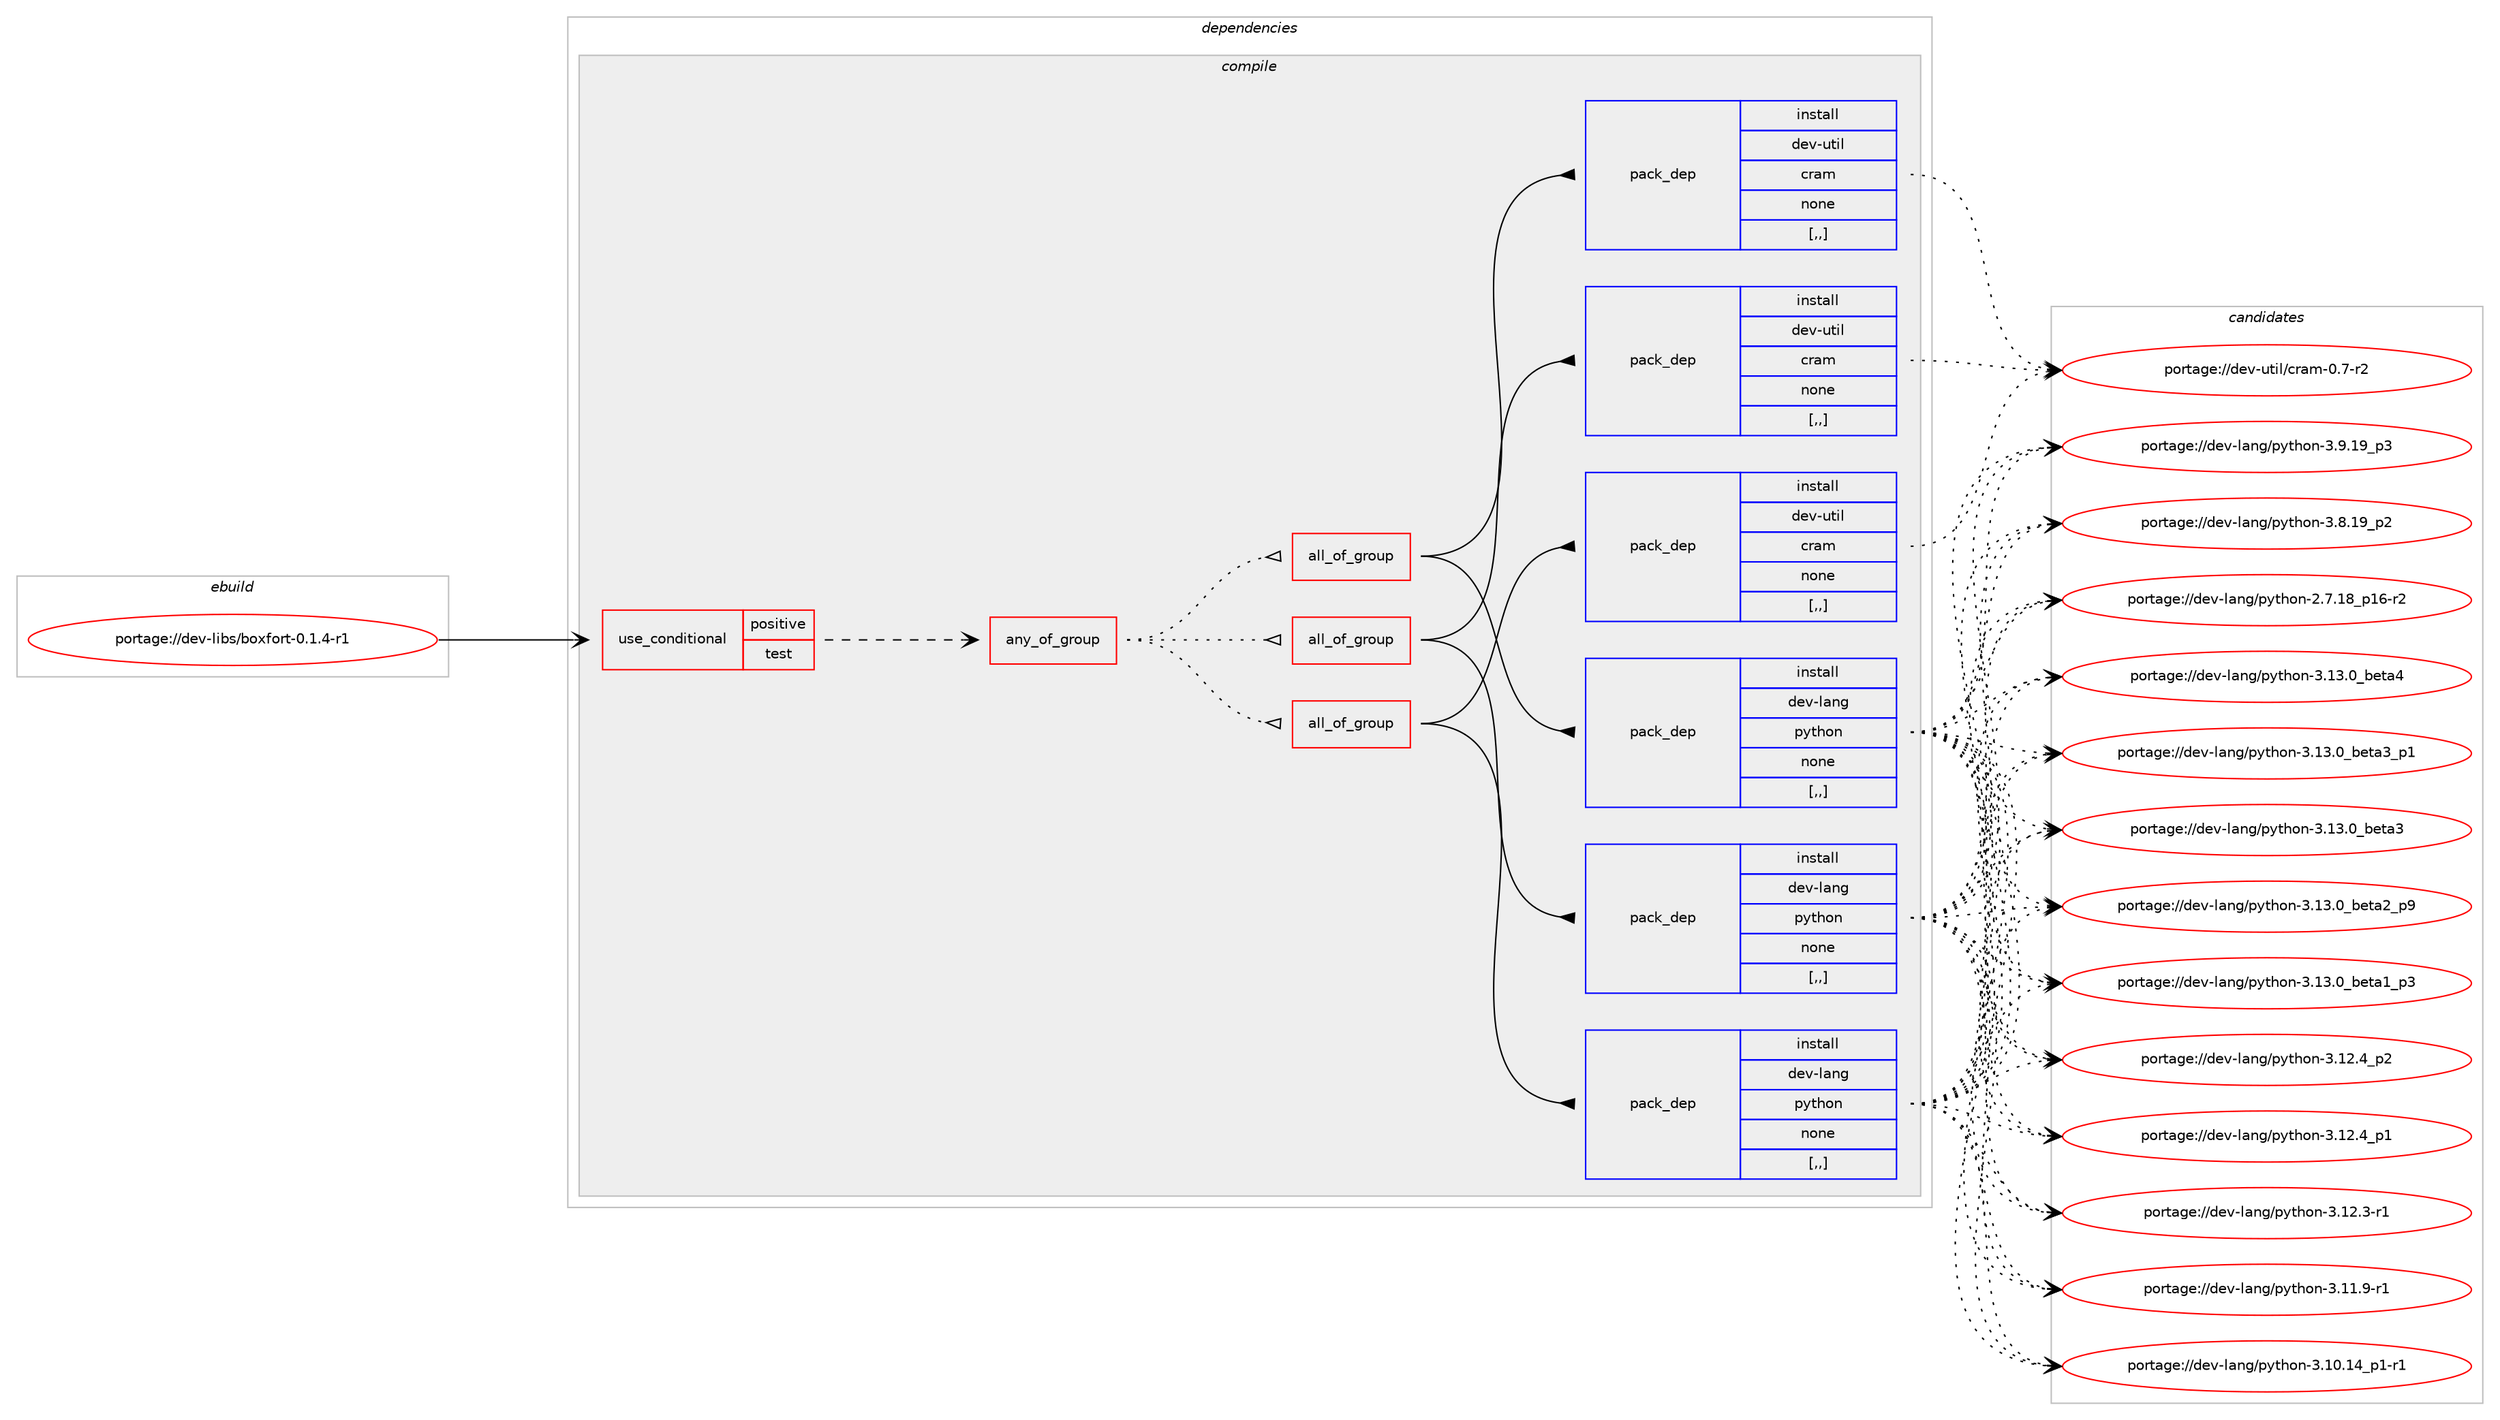 digraph prolog {

# *************
# Graph options
# *************

newrank=true;
concentrate=true;
compound=true;
graph [rankdir=LR,fontname=Helvetica,fontsize=10,ranksep=1.5];#, ranksep=2.5, nodesep=0.2];
edge  [arrowhead=vee];
node  [fontname=Helvetica,fontsize=10];

# **********
# The ebuild
# **********

subgraph cluster_leftcol {
color=gray;
label=<<i>ebuild</i>>;
id [label="portage://dev-libs/boxfort-0.1.4-r1", color=red, width=4, href="../dev-libs/boxfort-0.1.4-r1.svg"];
}

# ****************
# The dependencies
# ****************

subgraph cluster_midcol {
color=gray;
label=<<i>dependencies</i>>;
subgraph cluster_compile {
fillcolor="#eeeeee";
style=filled;
label=<<i>compile</i>>;
subgraph cond26045 {
dependency107303 [label=<<TABLE BORDER="0" CELLBORDER="1" CELLSPACING="0" CELLPADDING="4"><TR><TD ROWSPAN="3" CELLPADDING="10">use_conditional</TD></TR><TR><TD>positive</TD></TR><TR><TD>test</TD></TR></TABLE>>, shape=none, color=red];
subgraph any1012 {
dependency107304 [label=<<TABLE BORDER="0" CELLBORDER="1" CELLSPACING="0" CELLPADDING="4"><TR><TD CELLPADDING="10">any_of_group</TD></TR></TABLE>>, shape=none, color=red];subgraph all143 {
dependency107305 [label=<<TABLE BORDER="0" CELLBORDER="1" CELLSPACING="0" CELLPADDING="4"><TR><TD CELLPADDING="10">all_of_group</TD></TR></TABLE>>, shape=none, color=red];subgraph pack80106 {
dependency107306 [label=<<TABLE BORDER="0" CELLBORDER="1" CELLSPACING="0" CELLPADDING="4" WIDTH="220"><TR><TD ROWSPAN="6" CELLPADDING="30">pack_dep</TD></TR><TR><TD WIDTH="110">install</TD></TR><TR><TD>dev-lang</TD></TR><TR><TD>python</TD></TR><TR><TD>none</TD></TR><TR><TD>[,,]</TD></TR></TABLE>>, shape=none, color=blue];
}
dependency107305:e -> dependency107306:w [weight=20,style="solid",arrowhead="inv"];
subgraph pack80107 {
dependency107307 [label=<<TABLE BORDER="0" CELLBORDER="1" CELLSPACING="0" CELLPADDING="4" WIDTH="220"><TR><TD ROWSPAN="6" CELLPADDING="30">pack_dep</TD></TR><TR><TD WIDTH="110">install</TD></TR><TR><TD>dev-util</TD></TR><TR><TD>cram</TD></TR><TR><TD>none</TD></TR><TR><TD>[,,]</TD></TR></TABLE>>, shape=none, color=blue];
}
dependency107305:e -> dependency107307:w [weight=20,style="solid",arrowhead="inv"];
}
dependency107304:e -> dependency107305:w [weight=20,style="dotted",arrowhead="oinv"];
subgraph all144 {
dependency107308 [label=<<TABLE BORDER="0" CELLBORDER="1" CELLSPACING="0" CELLPADDING="4"><TR><TD CELLPADDING="10">all_of_group</TD></TR></TABLE>>, shape=none, color=red];subgraph pack80108 {
dependency107309 [label=<<TABLE BORDER="0" CELLBORDER="1" CELLSPACING="0" CELLPADDING="4" WIDTH="220"><TR><TD ROWSPAN="6" CELLPADDING="30">pack_dep</TD></TR><TR><TD WIDTH="110">install</TD></TR><TR><TD>dev-lang</TD></TR><TR><TD>python</TD></TR><TR><TD>none</TD></TR><TR><TD>[,,]</TD></TR></TABLE>>, shape=none, color=blue];
}
dependency107308:e -> dependency107309:w [weight=20,style="solid",arrowhead="inv"];
subgraph pack80109 {
dependency107310 [label=<<TABLE BORDER="0" CELLBORDER="1" CELLSPACING="0" CELLPADDING="4" WIDTH="220"><TR><TD ROWSPAN="6" CELLPADDING="30">pack_dep</TD></TR><TR><TD WIDTH="110">install</TD></TR><TR><TD>dev-util</TD></TR><TR><TD>cram</TD></TR><TR><TD>none</TD></TR><TR><TD>[,,]</TD></TR></TABLE>>, shape=none, color=blue];
}
dependency107308:e -> dependency107310:w [weight=20,style="solid",arrowhead="inv"];
}
dependency107304:e -> dependency107308:w [weight=20,style="dotted",arrowhead="oinv"];
subgraph all145 {
dependency107311 [label=<<TABLE BORDER="0" CELLBORDER="1" CELLSPACING="0" CELLPADDING="4"><TR><TD CELLPADDING="10">all_of_group</TD></TR></TABLE>>, shape=none, color=red];subgraph pack80110 {
dependency107312 [label=<<TABLE BORDER="0" CELLBORDER="1" CELLSPACING="0" CELLPADDING="4" WIDTH="220"><TR><TD ROWSPAN="6" CELLPADDING="30">pack_dep</TD></TR><TR><TD WIDTH="110">install</TD></TR><TR><TD>dev-lang</TD></TR><TR><TD>python</TD></TR><TR><TD>none</TD></TR><TR><TD>[,,]</TD></TR></TABLE>>, shape=none, color=blue];
}
dependency107311:e -> dependency107312:w [weight=20,style="solid",arrowhead="inv"];
subgraph pack80111 {
dependency107313 [label=<<TABLE BORDER="0" CELLBORDER="1" CELLSPACING="0" CELLPADDING="4" WIDTH="220"><TR><TD ROWSPAN="6" CELLPADDING="30">pack_dep</TD></TR><TR><TD WIDTH="110">install</TD></TR><TR><TD>dev-util</TD></TR><TR><TD>cram</TD></TR><TR><TD>none</TD></TR><TR><TD>[,,]</TD></TR></TABLE>>, shape=none, color=blue];
}
dependency107311:e -> dependency107313:w [weight=20,style="solid",arrowhead="inv"];
}
dependency107304:e -> dependency107311:w [weight=20,style="dotted",arrowhead="oinv"];
}
dependency107303:e -> dependency107304:w [weight=20,style="dashed",arrowhead="vee"];
}
id:e -> dependency107303:w [weight=20,style="solid",arrowhead="vee"];
}
subgraph cluster_compileandrun {
fillcolor="#eeeeee";
style=filled;
label=<<i>compile and run</i>>;
}
subgraph cluster_run {
fillcolor="#eeeeee";
style=filled;
label=<<i>run</i>>;
}
}

# **************
# The candidates
# **************

subgraph cluster_choices {
rank=same;
color=gray;
label=<<i>candidates</i>>;

subgraph choice80106 {
color=black;
nodesep=1;
choice1001011184510897110103471121211161041111104551464951464895981011169752 [label="portage://dev-lang/python-3.13.0_beta4", color=red, width=4,href="../dev-lang/python-3.13.0_beta4.svg"];
choice10010111845108971101034711212111610411111045514649514648959810111697519511249 [label="portage://dev-lang/python-3.13.0_beta3_p1", color=red, width=4,href="../dev-lang/python-3.13.0_beta3_p1.svg"];
choice1001011184510897110103471121211161041111104551464951464895981011169751 [label="portage://dev-lang/python-3.13.0_beta3", color=red, width=4,href="../dev-lang/python-3.13.0_beta3.svg"];
choice10010111845108971101034711212111610411111045514649514648959810111697509511257 [label="portage://dev-lang/python-3.13.0_beta2_p9", color=red, width=4,href="../dev-lang/python-3.13.0_beta2_p9.svg"];
choice10010111845108971101034711212111610411111045514649514648959810111697499511251 [label="portage://dev-lang/python-3.13.0_beta1_p3", color=red, width=4,href="../dev-lang/python-3.13.0_beta1_p3.svg"];
choice100101118451089711010347112121116104111110455146495046529511250 [label="portage://dev-lang/python-3.12.4_p2", color=red, width=4,href="../dev-lang/python-3.12.4_p2.svg"];
choice100101118451089711010347112121116104111110455146495046529511249 [label="portage://dev-lang/python-3.12.4_p1", color=red, width=4,href="../dev-lang/python-3.12.4_p1.svg"];
choice100101118451089711010347112121116104111110455146495046514511449 [label="portage://dev-lang/python-3.12.3-r1", color=red, width=4,href="../dev-lang/python-3.12.3-r1.svg"];
choice100101118451089711010347112121116104111110455146494946574511449 [label="portage://dev-lang/python-3.11.9-r1", color=red, width=4,href="../dev-lang/python-3.11.9-r1.svg"];
choice100101118451089711010347112121116104111110455146494846495295112494511449 [label="portage://dev-lang/python-3.10.14_p1-r1", color=red, width=4,href="../dev-lang/python-3.10.14_p1-r1.svg"];
choice100101118451089711010347112121116104111110455146574649579511251 [label="portage://dev-lang/python-3.9.19_p3", color=red, width=4,href="../dev-lang/python-3.9.19_p3.svg"];
choice100101118451089711010347112121116104111110455146564649579511250 [label="portage://dev-lang/python-3.8.19_p2", color=red, width=4,href="../dev-lang/python-3.8.19_p2.svg"];
choice100101118451089711010347112121116104111110455046554649569511249544511450 [label="portage://dev-lang/python-2.7.18_p16-r2", color=red, width=4,href="../dev-lang/python-2.7.18_p16-r2.svg"];
dependency107306:e -> choice1001011184510897110103471121211161041111104551464951464895981011169752:w [style=dotted,weight="100"];
dependency107306:e -> choice10010111845108971101034711212111610411111045514649514648959810111697519511249:w [style=dotted,weight="100"];
dependency107306:e -> choice1001011184510897110103471121211161041111104551464951464895981011169751:w [style=dotted,weight="100"];
dependency107306:e -> choice10010111845108971101034711212111610411111045514649514648959810111697509511257:w [style=dotted,weight="100"];
dependency107306:e -> choice10010111845108971101034711212111610411111045514649514648959810111697499511251:w [style=dotted,weight="100"];
dependency107306:e -> choice100101118451089711010347112121116104111110455146495046529511250:w [style=dotted,weight="100"];
dependency107306:e -> choice100101118451089711010347112121116104111110455146495046529511249:w [style=dotted,weight="100"];
dependency107306:e -> choice100101118451089711010347112121116104111110455146495046514511449:w [style=dotted,weight="100"];
dependency107306:e -> choice100101118451089711010347112121116104111110455146494946574511449:w [style=dotted,weight="100"];
dependency107306:e -> choice100101118451089711010347112121116104111110455146494846495295112494511449:w [style=dotted,weight="100"];
dependency107306:e -> choice100101118451089711010347112121116104111110455146574649579511251:w [style=dotted,weight="100"];
dependency107306:e -> choice100101118451089711010347112121116104111110455146564649579511250:w [style=dotted,weight="100"];
dependency107306:e -> choice100101118451089711010347112121116104111110455046554649569511249544511450:w [style=dotted,weight="100"];
}
subgraph choice80107 {
color=black;
nodesep=1;
choice10010111845117116105108479911497109454846554511450 [label="portage://dev-util/cram-0.7-r2", color=red, width=4,href="../dev-util/cram-0.7-r2.svg"];
dependency107307:e -> choice10010111845117116105108479911497109454846554511450:w [style=dotted,weight="100"];
}
subgraph choice80108 {
color=black;
nodesep=1;
choice1001011184510897110103471121211161041111104551464951464895981011169752 [label="portage://dev-lang/python-3.13.0_beta4", color=red, width=4,href="../dev-lang/python-3.13.0_beta4.svg"];
choice10010111845108971101034711212111610411111045514649514648959810111697519511249 [label="portage://dev-lang/python-3.13.0_beta3_p1", color=red, width=4,href="../dev-lang/python-3.13.0_beta3_p1.svg"];
choice1001011184510897110103471121211161041111104551464951464895981011169751 [label="portage://dev-lang/python-3.13.0_beta3", color=red, width=4,href="../dev-lang/python-3.13.0_beta3.svg"];
choice10010111845108971101034711212111610411111045514649514648959810111697509511257 [label="portage://dev-lang/python-3.13.0_beta2_p9", color=red, width=4,href="../dev-lang/python-3.13.0_beta2_p9.svg"];
choice10010111845108971101034711212111610411111045514649514648959810111697499511251 [label="portage://dev-lang/python-3.13.0_beta1_p3", color=red, width=4,href="../dev-lang/python-3.13.0_beta1_p3.svg"];
choice100101118451089711010347112121116104111110455146495046529511250 [label="portage://dev-lang/python-3.12.4_p2", color=red, width=4,href="../dev-lang/python-3.12.4_p2.svg"];
choice100101118451089711010347112121116104111110455146495046529511249 [label="portage://dev-lang/python-3.12.4_p1", color=red, width=4,href="../dev-lang/python-3.12.4_p1.svg"];
choice100101118451089711010347112121116104111110455146495046514511449 [label="portage://dev-lang/python-3.12.3-r1", color=red, width=4,href="../dev-lang/python-3.12.3-r1.svg"];
choice100101118451089711010347112121116104111110455146494946574511449 [label="portage://dev-lang/python-3.11.9-r1", color=red, width=4,href="../dev-lang/python-3.11.9-r1.svg"];
choice100101118451089711010347112121116104111110455146494846495295112494511449 [label="portage://dev-lang/python-3.10.14_p1-r1", color=red, width=4,href="../dev-lang/python-3.10.14_p1-r1.svg"];
choice100101118451089711010347112121116104111110455146574649579511251 [label="portage://dev-lang/python-3.9.19_p3", color=red, width=4,href="../dev-lang/python-3.9.19_p3.svg"];
choice100101118451089711010347112121116104111110455146564649579511250 [label="portage://dev-lang/python-3.8.19_p2", color=red, width=4,href="../dev-lang/python-3.8.19_p2.svg"];
choice100101118451089711010347112121116104111110455046554649569511249544511450 [label="portage://dev-lang/python-2.7.18_p16-r2", color=red, width=4,href="../dev-lang/python-2.7.18_p16-r2.svg"];
dependency107309:e -> choice1001011184510897110103471121211161041111104551464951464895981011169752:w [style=dotted,weight="100"];
dependency107309:e -> choice10010111845108971101034711212111610411111045514649514648959810111697519511249:w [style=dotted,weight="100"];
dependency107309:e -> choice1001011184510897110103471121211161041111104551464951464895981011169751:w [style=dotted,weight="100"];
dependency107309:e -> choice10010111845108971101034711212111610411111045514649514648959810111697509511257:w [style=dotted,weight="100"];
dependency107309:e -> choice10010111845108971101034711212111610411111045514649514648959810111697499511251:w [style=dotted,weight="100"];
dependency107309:e -> choice100101118451089711010347112121116104111110455146495046529511250:w [style=dotted,weight="100"];
dependency107309:e -> choice100101118451089711010347112121116104111110455146495046529511249:w [style=dotted,weight="100"];
dependency107309:e -> choice100101118451089711010347112121116104111110455146495046514511449:w [style=dotted,weight="100"];
dependency107309:e -> choice100101118451089711010347112121116104111110455146494946574511449:w [style=dotted,weight="100"];
dependency107309:e -> choice100101118451089711010347112121116104111110455146494846495295112494511449:w [style=dotted,weight="100"];
dependency107309:e -> choice100101118451089711010347112121116104111110455146574649579511251:w [style=dotted,weight="100"];
dependency107309:e -> choice100101118451089711010347112121116104111110455146564649579511250:w [style=dotted,weight="100"];
dependency107309:e -> choice100101118451089711010347112121116104111110455046554649569511249544511450:w [style=dotted,weight="100"];
}
subgraph choice80109 {
color=black;
nodesep=1;
choice10010111845117116105108479911497109454846554511450 [label="portage://dev-util/cram-0.7-r2", color=red, width=4,href="../dev-util/cram-0.7-r2.svg"];
dependency107310:e -> choice10010111845117116105108479911497109454846554511450:w [style=dotted,weight="100"];
}
subgraph choice80110 {
color=black;
nodesep=1;
choice1001011184510897110103471121211161041111104551464951464895981011169752 [label="portage://dev-lang/python-3.13.0_beta4", color=red, width=4,href="../dev-lang/python-3.13.0_beta4.svg"];
choice10010111845108971101034711212111610411111045514649514648959810111697519511249 [label="portage://dev-lang/python-3.13.0_beta3_p1", color=red, width=4,href="../dev-lang/python-3.13.0_beta3_p1.svg"];
choice1001011184510897110103471121211161041111104551464951464895981011169751 [label="portage://dev-lang/python-3.13.0_beta3", color=red, width=4,href="../dev-lang/python-3.13.0_beta3.svg"];
choice10010111845108971101034711212111610411111045514649514648959810111697509511257 [label="portage://dev-lang/python-3.13.0_beta2_p9", color=red, width=4,href="../dev-lang/python-3.13.0_beta2_p9.svg"];
choice10010111845108971101034711212111610411111045514649514648959810111697499511251 [label="portage://dev-lang/python-3.13.0_beta1_p3", color=red, width=4,href="../dev-lang/python-3.13.0_beta1_p3.svg"];
choice100101118451089711010347112121116104111110455146495046529511250 [label="portage://dev-lang/python-3.12.4_p2", color=red, width=4,href="../dev-lang/python-3.12.4_p2.svg"];
choice100101118451089711010347112121116104111110455146495046529511249 [label="portage://dev-lang/python-3.12.4_p1", color=red, width=4,href="../dev-lang/python-3.12.4_p1.svg"];
choice100101118451089711010347112121116104111110455146495046514511449 [label="portage://dev-lang/python-3.12.3-r1", color=red, width=4,href="../dev-lang/python-3.12.3-r1.svg"];
choice100101118451089711010347112121116104111110455146494946574511449 [label="portage://dev-lang/python-3.11.9-r1", color=red, width=4,href="../dev-lang/python-3.11.9-r1.svg"];
choice100101118451089711010347112121116104111110455146494846495295112494511449 [label="portage://dev-lang/python-3.10.14_p1-r1", color=red, width=4,href="../dev-lang/python-3.10.14_p1-r1.svg"];
choice100101118451089711010347112121116104111110455146574649579511251 [label="portage://dev-lang/python-3.9.19_p3", color=red, width=4,href="../dev-lang/python-3.9.19_p3.svg"];
choice100101118451089711010347112121116104111110455146564649579511250 [label="portage://dev-lang/python-3.8.19_p2", color=red, width=4,href="../dev-lang/python-3.8.19_p2.svg"];
choice100101118451089711010347112121116104111110455046554649569511249544511450 [label="portage://dev-lang/python-2.7.18_p16-r2", color=red, width=4,href="../dev-lang/python-2.7.18_p16-r2.svg"];
dependency107312:e -> choice1001011184510897110103471121211161041111104551464951464895981011169752:w [style=dotted,weight="100"];
dependency107312:e -> choice10010111845108971101034711212111610411111045514649514648959810111697519511249:w [style=dotted,weight="100"];
dependency107312:e -> choice1001011184510897110103471121211161041111104551464951464895981011169751:w [style=dotted,weight="100"];
dependency107312:e -> choice10010111845108971101034711212111610411111045514649514648959810111697509511257:w [style=dotted,weight="100"];
dependency107312:e -> choice10010111845108971101034711212111610411111045514649514648959810111697499511251:w [style=dotted,weight="100"];
dependency107312:e -> choice100101118451089711010347112121116104111110455146495046529511250:w [style=dotted,weight="100"];
dependency107312:e -> choice100101118451089711010347112121116104111110455146495046529511249:w [style=dotted,weight="100"];
dependency107312:e -> choice100101118451089711010347112121116104111110455146495046514511449:w [style=dotted,weight="100"];
dependency107312:e -> choice100101118451089711010347112121116104111110455146494946574511449:w [style=dotted,weight="100"];
dependency107312:e -> choice100101118451089711010347112121116104111110455146494846495295112494511449:w [style=dotted,weight="100"];
dependency107312:e -> choice100101118451089711010347112121116104111110455146574649579511251:w [style=dotted,weight="100"];
dependency107312:e -> choice100101118451089711010347112121116104111110455146564649579511250:w [style=dotted,weight="100"];
dependency107312:e -> choice100101118451089711010347112121116104111110455046554649569511249544511450:w [style=dotted,weight="100"];
}
subgraph choice80111 {
color=black;
nodesep=1;
choice10010111845117116105108479911497109454846554511450 [label="portage://dev-util/cram-0.7-r2", color=red, width=4,href="../dev-util/cram-0.7-r2.svg"];
dependency107313:e -> choice10010111845117116105108479911497109454846554511450:w [style=dotted,weight="100"];
}
}

}
